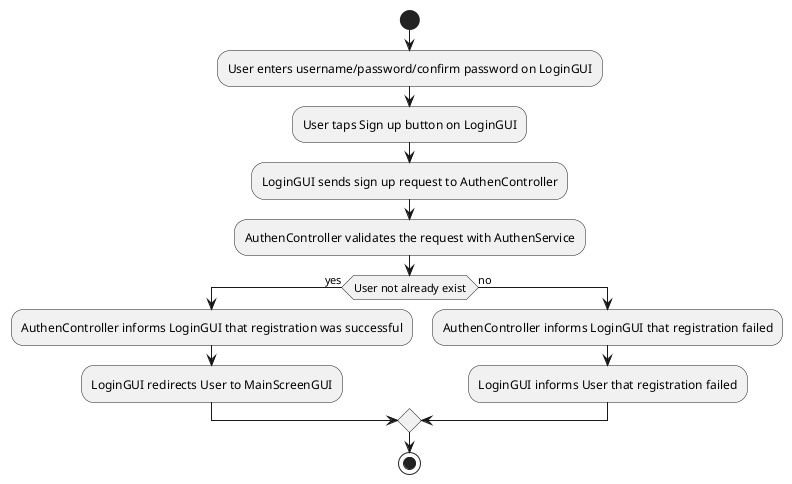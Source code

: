 @startuml

start

:User enters username/password/confirm password on LoginGUI;

:User taps Sign up button on LoginGUI;

:LoginGUI sends sign up request to AuthenController;

:AuthenController validates the request with AuthenService;

if (User not already exist) then (yes)
   :AuthenController informs LoginGUI that registration was successful;
   :LoginGUI redirects User to MainScreenGUI;
else (no)
   :AuthenController informs LoginGUI that registration failed;
   :LoginGUI informs User that registration failed;
endif

stop

@enduml

